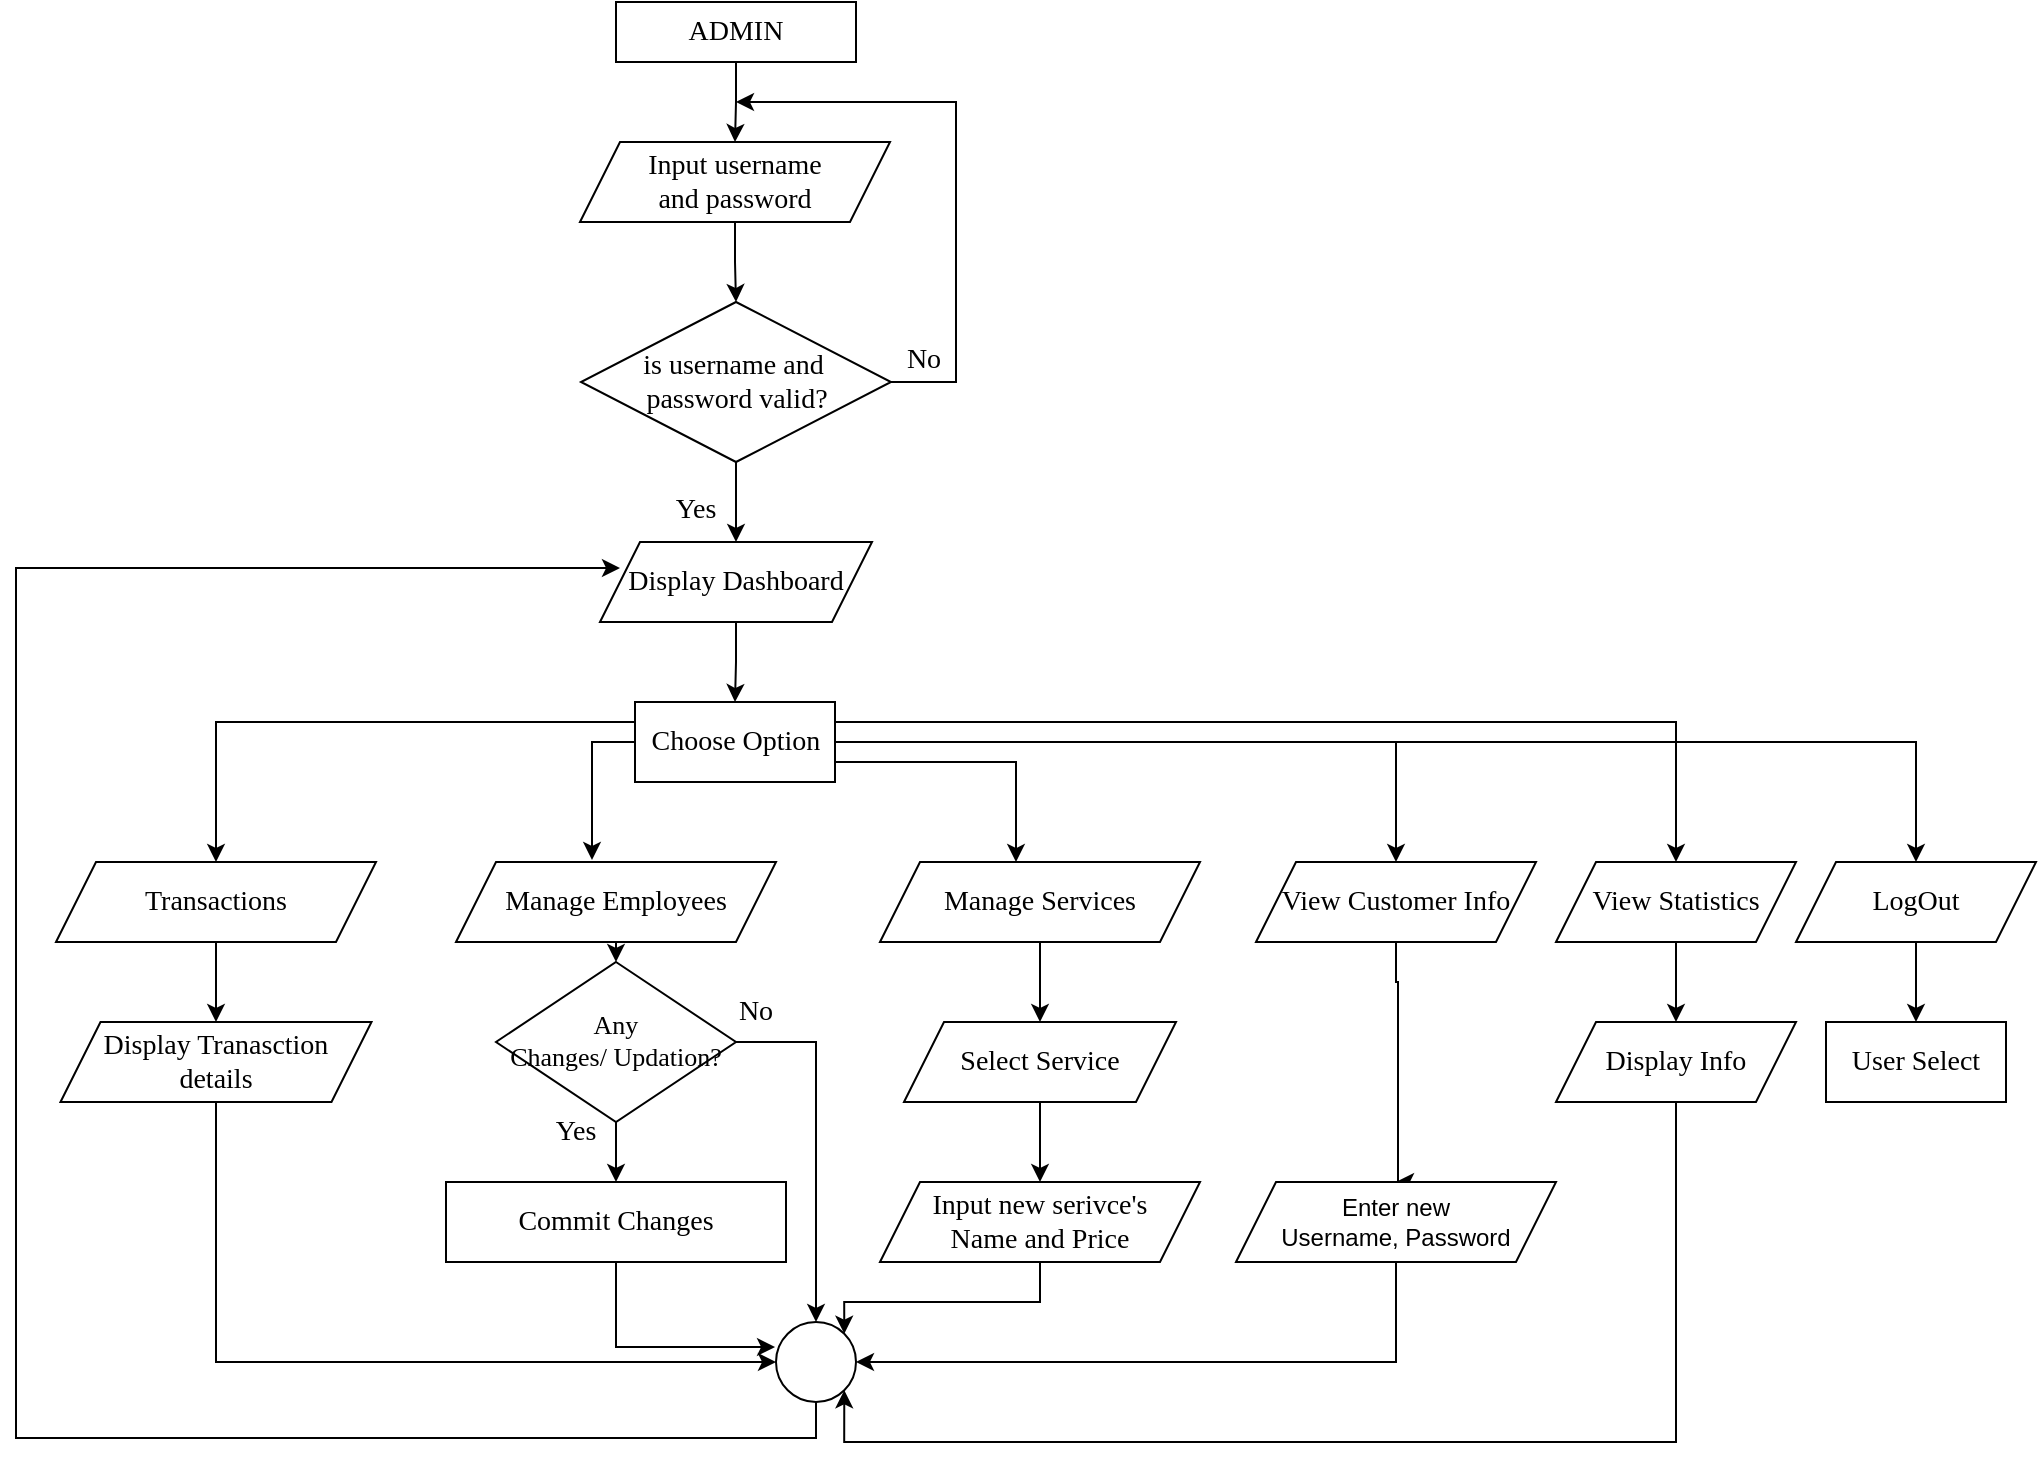 <mxfile version="24.4.13" type="device">
  <diagram name="Page-1" id="64H7ds-O1tiJM2KwQSn3">
    <mxGraphModel dx="1467" dy="953" grid="1" gridSize="10" guides="1" tooltips="1" connect="1" arrows="1" fold="1" page="1" pageScale="1" pageWidth="3300" pageHeight="4681" math="0" shadow="0">
      <root>
        <mxCell id="0" />
        <mxCell id="1" parent="0" />
        <mxCell id="QfiI2V1s3sk60cVQoeYj-17" style="edgeStyle=orthogonalEdgeStyle;rounded=0;orthogonalLoop=1;jettySize=auto;html=1;exitX=0.5;exitY=1;exitDx=0;exitDy=0;" parent="1" source="QfiI2V1s3sk60cVQoeYj-1" target="QfiI2V1s3sk60cVQoeYj-11" edge="1">
          <mxGeometry relative="1" as="geometry" />
        </mxCell>
        <mxCell id="QfiI2V1s3sk60cVQoeYj-1" value="ADMIN" style="rounded=0;whiteSpace=wrap;html=1;strokeWidth=1;fontSize=14;fontStyle=0;fontFamily=Times New Roman;horizontal=1;" parent="1" vertex="1">
          <mxGeometry x="360" y="90" width="120" height="30" as="geometry" />
        </mxCell>
        <mxCell id="QfiI2V1s3sk60cVQoeYj-10" style="edgeStyle=orthogonalEdgeStyle;rounded=0;orthogonalLoop=1;jettySize=auto;html=1;exitX=0.5;exitY=1;exitDx=0;exitDy=0;entryX=0.5;entryY=0;entryDx=0;entryDy=0;strokeWidth=1;fontSize=14;fontStyle=0;fontFamily=Times New Roman;horizontal=1;" parent="1" source="QfiI2V1s3sk60cVQoeYj-11" target="QfiI2V1s3sk60cVQoeYj-13" edge="1">
          <mxGeometry relative="1" as="geometry" />
        </mxCell>
        <mxCell id="QfiI2V1s3sk60cVQoeYj-11" value="Input username&lt;br&gt;and password" style="shape=parallelogram;perimeter=parallelogramPerimeter;whiteSpace=wrap;html=1;fixedSize=1;strokeWidth=1;fontSize=14;fontStyle=0;fontFamily=Times New Roman;horizontal=1;" parent="1" vertex="1">
          <mxGeometry x="342" y="160" width="155" height="40" as="geometry" />
        </mxCell>
        <mxCell id="YCltPewqTMJePzviMtdK-2" style="edgeStyle=orthogonalEdgeStyle;rounded=0;orthogonalLoop=1;jettySize=auto;html=1;exitX=0.5;exitY=1;exitDx=0;exitDy=0;" parent="1" source="QfiI2V1s3sk60cVQoeYj-13" target="YCltPewqTMJePzviMtdK-1" edge="1">
          <mxGeometry relative="1" as="geometry" />
        </mxCell>
        <mxCell id="YCltPewqTMJePzviMtdK-51" style="edgeStyle=orthogonalEdgeStyle;rounded=0;orthogonalLoop=1;jettySize=auto;html=1;exitX=1;exitY=0.5;exitDx=0;exitDy=0;" parent="1" source="QfiI2V1s3sk60cVQoeYj-13" edge="1">
          <mxGeometry relative="1" as="geometry">
            <mxPoint x="420" y="140" as="targetPoint" />
            <Array as="points">
              <mxPoint x="530" y="280" />
              <mxPoint x="530" y="140" />
            </Array>
          </mxGeometry>
        </mxCell>
        <mxCell id="QfiI2V1s3sk60cVQoeYj-13" value="is username and&amp;nbsp;&lt;br&gt;password valid?" style="rhombus;whiteSpace=wrap;html=1;strokeWidth=1;fontSize=14;fontStyle=0;fontFamily=Times New Roman;horizontal=1;" parent="1" vertex="1">
          <mxGeometry x="342.5" y="240" width="155" height="80" as="geometry" />
        </mxCell>
        <mxCell id="QfiI2V1s3sk60cVQoeYj-15" value="&lt;span style=&quot;font-size: 14px;&quot;&gt;Yes&lt;/span&gt;" style="text;html=1;align=center;verticalAlign=middle;whiteSpace=wrap;rounded=0;fontSize=14;strokeWidth=1;fontStyle=0;fontFamily=Times New Roman;horizontal=1;" parent="1" vertex="1">
          <mxGeometry x="370" y="329" width="60" height="30" as="geometry" />
        </mxCell>
        <mxCell id="QfiI2V1s3sk60cVQoeYj-16" value="&lt;span style=&quot;font-size: 14px;&quot;&gt;No&lt;/span&gt;" style="text;html=1;align=center;verticalAlign=middle;whiteSpace=wrap;rounded=0;strokeWidth=1;fontSize=14;fontStyle=0;fontFamily=Times New Roman;horizontal=1;" parent="1" vertex="1">
          <mxGeometry x="484" y="254" width="60" height="30" as="geometry" />
        </mxCell>
        <mxCell id="YCltPewqTMJePzviMtdK-4" style="edgeStyle=orthogonalEdgeStyle;rounded=0;orthogonalLoop=1;jettySize=auto;html=1;exitX=0.5;exitY=1;exitDx=0;exitDy=0;entryX=0.5;entryY=0;entryDx=0;entryDy=0;" parent="1" source="YCltPewqTMJePzviMtdK-1" target="YCltPewqTMJePzviMtdK-3" edge="1">
          <mxGeometry relative="1" as="geometry" />
        </mxCell>
        <mxCell id="YCltPewqTMJePzviMtdK-1" value="Display Dashboard" style="shape=parallelogram;perimeter=parallelogramPerimeter;whiteSpace=wrap;html=1;fixedSize=1;strokeWidth=1;fontSize=14;fontStyle=0;fontFamily=Times New Roman;horizontal=1;" parent="1" vertex="1">
          <mxGeometry x="352" y="360" width="136" height="40" as="geometry" />
        </mxCell>
        <mxCell id="YCltPewqTMJePzviMtdK-40" style="edgeStyle=orthogonalEdgeStyle;rounded=0;orthogonalLoop=1;jettySize=auto;html=1;exitX=0;exitY=0.25;exitDx=0;exitDy=0;entryX=0.5;entryY=0;entryDx=0;entryDy=0;" parent="1" source="YCltPewqTMJePzviMtdK-3" target="YCltPewqTMJePzviMtdK-6" edge="1">
          <mxGeometry relative="1" as="geometry" />
        </mxCell>
        <mxCell id="YCltPewqTMJePzviMtdK-45" style="edgeStyle=orthogonalEdgeStyle;rounded=0;orthogonalLoop=1;jettySize=auto;html=1;exitX=0;exitY=0.5;exitDx=0;exitDy=0;entryX=0.425;entryY=-0.025;entryDx=0;entryDy=0;entryPerimeter=0;" parent="1" source="YCltPewqTMJePzviMtdK-3" target="YCltPewqTMJePzviMtdK-7" edge="1">
          <mxGeometry relative="1" as="geometry" />
        </mxCell>
        <mxCell id="YCltPewqTMJePzviMtdK-47" style="edgeStyle=orthogonalEdgeStyle;rounded=0;orthogonalLoop=1;jettySize=auto;html=1;exitX=0.25;exitY=1;exitDx=0;exitDy=0;" parent="1" source="YCltPewqTMJePzviMtdK-3" target="YCltPewqTMJePzviMtdK-8" edge="1">
          <mxGeometry relative="1" as="geometry">
            <Array as="points">
              <mxPoint x="393" y="470" />
              <mxPoint x="560" y="470" />
            </Array>
          </mxGeometry>
        </mxCell>
        <mxCell id="YCltPewqTMJePzviMtdK-48" style="edgeStyle=orthogonalEdgeStyle;rounded=0;orthogonalLoop=1;jettySize=auto;html=1;exitX=0.75;exitY=1;exitDx=0;exitDy=0;" parent="1" source="YCltPewqTMJePzviMtdK-3" target="YCltPewqTMJePzviMtdK-9" edge="1">
          <mxGeometry relative="1" as="geometry">
            <Array as="points">
              <mxPoint x="443" y="460" />
              <mxPoint x="750" y="460" />
            </Array>
          </mxGeometry>
        </mxCell>
        <mxCell id="YCltPewqTMJePzviMtdK-52" style="edgeStyle=orthogonalEdgeStyle;rounded=0;orthogonalLoop=1;jettySize=auto;html=1;exitX=1;exitY=0.25;exitDx=0;exitDy=0;entryX=0.5;entryY=0;entryDx=0;entryDy=0;" parent="1" source="YCltPewqTMJePzviMtdK-3" target="YCltPewqTMJePzviMtdK-10" edge="1">
          <mxGeometry relative="1" as="geometry" />
        </mxCell>
        <mxCell id="RTHwksLquGKTG-IykXzZ-7" style="edgeStyle=orthogonalEdgeStyle;rounded=0;orthogonalLoop=1;jettySize=auto;html=1;exitX=1;exitY=0.5;exitDx=0;exitDy=0;entryX=0.5;entryY=0;entryDx=0;entryDy=0;" edge="1" parent="1" source="YCltPewqTMJePzviMtdK-3" target="RTHwksLquGKTG-IykXzZ-4">
          <mxGeometry relative="1" as="geometry" />
        </mxCell>
        <mxCell id="YCltPewqTMJePzviMtdK-3" value="Choose Option" style="rounded=0;whiteSpace=wrap;html=1;strokeWidth=1;fontSize=14;fontStyle=0;fontFamily=Times New Roman;horizontal=1;" parent="1" vertex="1">
          <mxGeometry x="369.5" y="440" width="100" height="40" as="geometry" />
        </mxCell>
        <mxCell id="YCltPewqTMJePzviMtdK-6" value="Transactions" style="shape=parallelogram;perimeter=parallelogramPerimeter;whiteSpace=wrap;html=1;fixedSize=1;strokeWidth=1;fontSize=14;fontStyle=0;fontFamily=Times New Roman;horizontal=1;" parent="1" vertex="1">
          <mxGeometry x="80" y="520" width="160" height="40" as="geometry" />
        </mxCell>
        <mxCell id="YCltPewqTMJePzviMtdK-14" style="edgeStyle=orthogonalEdgeStyle;rounded=0;orthogonalLoop=1;jettySize=auto;html=1;exitX=0.5;exitY=1;exitDx=0;exitDy=0;entryX=0.5;entryY=0;entryDx=0;entryDy=0;entryPerimeter=0;" parent="1" source="YCltPewqTMJePzviMtdK-7" target="YCltPewqTMJePzviMtdK-13" edge="1">
          <mxGeometry relative="1" as="geometry" />
        </mxCell>
        <mxCell id="YCltPewqTMJePzviMtdK-7" value="Manage Employees" style="shape=parallelogram;perimeter=parallelogramPerimeter;whiteSpace=wrap;html=1;fixedSize=1;strokeWidth=1;fontSize=14;fontStyle=0;fontFamily=Times New Roman;horizontal=1;" parent="1" vertex="1">
          <mxGeometry x="280" y="520" width="160" height="40" as="geometry" />
        </mxCell>
        <mxCell id="YCltPewqTMJePzviMtdK-19" style="edgeStyle=orthogonalEdgeStyle;rounded=0;orthogonalLoop=1;jettySize=auto;html=1;exitX=0.5;exitY=1;exitDx=0;exitDy=0;" parent="1" source="YCltPewqTMJePzviMtdK-8" target="YCltPewqTMJePzviMtdK-18" edge="1">
          <mxGeometry relative="1" as="geometry" />
        </mxCell>
        <mxCell id="YCltPewqTMJePzviMtdK-8" value="Manage Services" style="shape=parallelogram;perimeter=parallelogramPerimeter;whiteSpace=wrap;html=1;fixedSize=1;strokeWidth=1;fontSize=14;fontStyle=0;fontFamily=Times New Roman;horizontal=1;" parent="1" vertex="1">
          <mxGeometry x="492" y="520" width="160" height="40" as="geometry" />
        </mxCell>
        <mxCell id="YCltPewqTMJePzviMtdK-25" style="edgeStyle=orthogonalEdgeStyle;rounded=0;orthogonalLoop=1;jettySize=auto;html=1;exitX=0.5;exitY=1;exitDx=0;exitDy=0;entryX=0.5;entryY=0;entryDx=0;entryDy=0;" parent="1" source="YCltPewqTMJePzviMtdK-9" target="YCltPewqTMJePzviMtdK-37" edge="1">
          <mxGeometry relative="1" as="geometry">
            <mxPoint x="750" y="600" as="targetPoint" />
            <Array as="points">
              <mxPoint x="750" y="580" />
              <mxPoint x="751" y="680" />
            </Array>
          </mxGeometry>
        </mxCell>
        <mxCell id="YCltPewqTMJePzviMtdK-9" value="View Customer Info" style="shape=parallelogram;perimeter=parallelogramPerimeter;whiteSpace=wrap;html=1;fixedSize=1;strokeWidth=1;fontSize=14;fontStyle=0;fontFamily=Times New Roman;horizontal=1;" parent="1" vertex="1">
          <mxGeometry x="680" y="520" width="140" height="40" as="geometry" />
        </mxCell>
        <mxCell id="RTHwksLquGKTG-IykXzZ-2" value="" style="edgeStyle=orthogonalEdgeStyle;rounded=0;orthogonalLoop=1;jettySize=auto;html=1;" edge="1" parent="1" source="YCltPewqTMJePzviMtdK-10" target="RTHwksLquGKTG-IykXzZ-1">
          <mxGeometry relative="1" as="geometry" />
        </mxCell>
        <mxCell id="YCltPewqTMJePzviMtdK-10" value="View Statistics" style="shape=parallelogram;perimeter=parallelogramPerimeter;whiteSpace=wrap;html=1;fixedSize=1;strokeWidth=1;fontSize=14;fontStyle=0;fontFamily=Times New Roman;horizontal=1;" parent="1" vertex="1">
          <mxGeometry x="830" y="520" width="120" height="40" as="geometry" />
        </mxCell>
        <mxCell id="YCltPewqTMJePzviMtdK-12" style="edgeStyle=orthogonalEdgeStyle;rounded=0;orthogonalLoop=1;jettySize=auto;html=1;entryX=0.5;entryY=0;entryDx=0;entryDy=0;" parent="1" source="YCltPewqTMJePzviMtdK-6" target="YCltPewqTMJePzviMtdK-11" edge="1">
          <mxGeometry relative="1" as="geometry" />
        </mxCell>
        <mxCell id="YCltPewqTMJePzviMtdK-31" style="edgeStyle=orthogonalEdgeStyle;rounded=0;orthogonalLoop=1;jettySize=auto;html=1;exitX=0.5;exitY=1;exitDx=0;exitDy=0;entryX=0;entryY=0.5;entryDx=0;entryDy=0;" parent="1" source="YCltPewqTMJePzviMtdK-11" target="YCltPewqTMJePzviMtdK-30" edge="1">
          <mxGeometry relative="1" as="geometry" />
        </mxCell>
        <mxCell id="YCltPewqTMJePzviMtdK-11" value="Display Tranasction&lt;br style=&quot;font-size: 14px;&quot;&gt;details" style="shape=parallelogram;perimeter=parallelogramPerimeter;whiteSpace=wrap;html=1;fixedSize=1;strokeWidth=1;fontSize=14;fontStyle=0;fontFamily=Times New Roman;horizontal=1;" parent="1" vertex="1">
          <mxGeometry x="82.25" y="600" width="155.5" height="40" as="geometry" />
        </mxCell>
        <mxCell id="YCltPewqTMJePzviMtdK-22" style="edgeStyle=orthogonalEdgeStyle;rounded=0;orthogonalLoop=1;jettySize=auto;html=1;exitX=0.5;exitY=1;exitDx=0;exitDy=0;exitPerimeter=0;" parent="1" source="YCltPewqTMJePzviMtdK-13" target="YCltPewqTMJePzviMtdK-15" edge="1">
          <mxGeometry relative="1" as="geometry" />
        </mxCell>
        <mxCell id="YCltPewqTMJePzviMtdK-34" style="edgeStyle=orthogonalEdgeStyle;rounded=0;orthogonalLoop=1;jettySize=auto;html=1;exitX=1;exitY=0.5;exitDx=0;exitDy=0;exitPerimeter=0;entryX=0.5;entryY=0;entryDx=0;entryDy=0;" parent="1" source="YCltPewqTMJePzviMtdK-13" target="YCltPewqTMJePzviMtdK-30" edge="1">
          <mxGeometry relative="1" as="geometry">
            <mxPoint x="470" y="750" as="targetPoint" />
          </mxGeometry>
        </mxCell>
        <mxCell id="YCltPewqTMJePzviMtdK-13" value="&lt;div style=&quot;font-size: 13px;&quot;&gt;&lt;font style=&quot;font-size: 13px;&quot;&gt;Any&lt;/font&gt;&lt;/div&gt;&lt;font style=&quot;font-size: 13px;&quot;&gt;Changes/ Updation?&lt;/font&gt;" style="strokeWidth=1;html=1;shape=mxgraph.flowchart.decision;whiteSpace=wrap;fontSize=14;fontStyle=0;fontFamily=Times New Roman;horizontal=1;align=center;" parent="1" vertex="1">
          <mxGeometry x="300" y="570" width="120" height="80" as="geometry" />
        </mxCell>
        <mxCell id="YCltPewqTMJePzviMtdK-32" style="edgeStyle=orthogonalEdgeStyle;rounded=0;orthogonalLoop=1;jettySize=auto;html=1;exitX=0.5;exitY=1;exitDx=0;exitDy=0;entryX=-0.012;entryY=0.313;entryDx=0;entryDy=0;entryPerimeter=0;" parent="1" source="YCltPewqTMJePzviMtdK-15" target="YCltPewqTMJePzviMtdK-30" edge="1">
          <mxGeometry relative="1" as="geometry" />
        </mxCell>
        <mxCell id="YCltPewqTMJePzviMtdK-15" value="Commit Changes" style="whiteSpace=wrap;html=1;strokeWidth=1;fontSize=14;fontStyle=0;fontFamily=Times New Roman;horizontal=1;" parent="1" vertex="1">
          <mxGeometry x="275" y="680" width="170" height="40" as="geometry" />
        </mxCell>
        <mxCell id="YCltPewqTMJePzviMtdK-21" value="" style="edgeStyle=orthogonalEdgeStyle;rounded=0;orthogonalLoop=1;jettySize=auto;html=1;" parent="1" source="YCltPewqTMJePzviMtdK-18" target="YCltPewqTMJePzviMtdK-20" edge="1">
          <mxGeometry relative="1" as="geometry" />
        </mxCell>
        <mxCell id="YCltPewqTMJePzviMtdK-18" value="Select Service" style="shape=parallelogram;perimeter=parallelogramPerimeter;whiteSpace=wrap;html=1;fixedSize=1;strokeWidth=1;fontSize=14;fontStyle=0;fontFamily=Times New Roman;horizontal=1;" parent="1" vertex="1">
          <mxGeometry x="504" y="600" width="136" height="40" as="geometry" />
        </mxCell>
        <mxCell id="YCltPewqTMJePzviMtdK-35" style="edgeStyle=orthogonalEdgeStyle;rounded=0;orthogonalLoop=1;jettySize=auto;html=1;exitX=0.5;exitY=1;exitDx=0;exitDy=0;entryX=1;entryY=0;entryDx=0;entryDy=0;" parent="1" source="YCltPewqTMJePzviMtdK-20" target="YCltPewqTMJePzviMtdK-30" edge="1">
          <mxGeometry relative="1" as="geometry" />
        </mxCell>
        <mxCell id="YCltPewqTMJePzviMtdK-20" value="Input new serivce&#39;s&lt;br&gt;Name and Price" style="shape=parallelogram;perimeter=parallelogramPerimeter;whiteSpace=wrap;html=1;fixedSize=1;strokeWidth=1;fontSize=14;fontStyle=0;fontFamily=Times New Roman;horizontal=1;" parent="1" vertex="1">
          <mxGeometry x="492" y="680" width="160" height="40" as="geometry" />
        </mxCell>
        <mxCell id="YCltPewqTMJePzviMtdK-28" value="&lt;span style=&quot;font-size: 14px;&quot;&gt;Yes&lt;/span&gt;" style="text;html=1;align=center;verticalAlign=middle;whiteSpace=wrap;rounded=0;fontSize=14;strokeWidth=1;fontStyle=0;fontFamily=Times New Roman;horizontal=1;" parent="1" vertex="1">
          <mxGeometry x="310" y="640" width="60" height="30" as="geometry" />
        </mxCell>
        <mxCell id="YCltPewqTMJePzviMtdK-29" value="&lt;span style=&quot;font-size: 14px;&quot;&gt;No&lt;/span&gt;" style="text;html=1;align=center;verticalAlign=middle;whiteSpace=wrap;rounded=0;strokeWidth=1;fontSize=14;fontStyle=0;fontFamily=Times New Roman;horizontal=1;" parent="1" vertex="1">
          <mxGeometry x="400" y="580" width="60" height="30" as="geometry" />
        </mxCell>
        <mxCell id="YCltPewqTMJePzviMtdK-50" style="edgeStyle=orthogonalEdgeStyle;rounded=0;orthogonalLoop=1;jettySize=auto;html=1;exitX=0.5;exitY=1;exitDx=0;exitDy=0;entryX=0;entryY=0.5;entryDx=0;entryDy=0;" parent="1" edge="1">
          <mxGeometry relative="1" as="geometry">
            <mxPoint x="460" y="788" as="sourcePoint" />
            <mxPoint x="362" y="373" as="targetPoint" />
            <Array as="points">
              <mxPoint x="460" y="808" />
              <mxPoint x="60" y="808" />
              <mxPoint x="60" y="373" />
            </Array>
          </mxGeometry>
        </mxCell>
        <mxCell id="YCltPewqTMJePzviMtdK-30" value="" style="ellipse;whiteSpace=wrap;html=1;aspect=fixed;" parent="1" vertex="1">
          <mxGeometry x="440" y="750" width="40" height="40" as="geometry" />
        </mxCell>
        <mxCell id="YCltPewqTMJePzviMtdK-39" style="edgeStyle=orthogonalEdgeStyle;rounded=0;orthogonalLoop=1;jettySize=auto;html=1;exitX=0.5;exitY=1;exitDx=0;exitDy=0;entryX=1;entryY=0.5;entryDx=0;entryDy=0;" parent="1" source="YCltPewqTMJePzviMtdK-37" target="YCltPewqTMJePzviMtdK-30" edge="1">
          <mxGeometry relative="1" as="geometry" />
        </mxCell>
        <mxCell id="YCltPewqTMJePzviMtdK-37" value="Enter new &lt;br&gt;Username, Password" style="shape=parallelogram;perimeter=parallelogramPerimeter;whiteSpace=wrap;html=1;fixedSize=1;" parent="1" vertex="1">
          <mxGeometry x="670" y="680" width="160" height="40" as="geometry" />
        </mxCell>
        <mxCell id="RTHwksLquGKTG-IykXzZ-3" style="edgeStyle=orthogonalEdgeStyle;rounded=0;orthogonalLoop=1;jettySize=auto;html=1;entryX=1;entryY=1;entryDx=0;entryDy=0;" edge="1" parent="1" source="RTHwksLquGKTG-IykXzZ-1" target="YCltPewqTMJePzviMtdK-30">
          <mxGeometry relative="1" as="geometry">
            <Array as="points">
              <mxPoint x="890" y="810" />
              <mxPoint x="474" y="810" />
            </Array>
          </mxGeometry>
        </mxCell>
        <mxCell id="RTHwksLquGKTG-IykXzZ-1" value="Display Info" style="shape=parallelogram;perimeter=parallelogramPerimeter;whiteSpace=wrap;html=1;fixedSize=1;strokeWidth=1;fontSize=14;fontStyle=0;fontFamily=Times New Roman;horizontal=1;" vertex="1" parent="1">
          <mxGeometry x="830" y="600" width="120" height="40" as="geometry" />
        </mxCell>
        <mxCell id="RTHwksLquGKTG-IykXzZ-6" style="edgeStyle=orthogonalEdgeStyle;rounded=0;orthogonalLoop=1;jettySize=auto;html=1;exitX=0.5;exitY=1;exitDx=0;exitDy=0;entryX=0.5;entryY=0;entryDx=0;entryDy=0;" edge="1" parent="1" source="RTHwksLquGKTG-IykXzZ-4" target="RTHwksLquGKTG-IykXzZ-5">
          <mxGeometry relative="1" as="geometry" />
        </mxCell>
        <mxCell id="RTHwksLquGKTG-IykXzZ-4" value="LogOut" style="shape=parallelogram;perimeter=parallelogramPerimeter;whiteSpace=wrap;html=1;fixedSize=1;strokeWidth=1;fontSize=14;fontStyle=0;fontFamily=Times New Roman;horizontal=1;" vertex="1" parent="1">
          <mxGeometry x="950" y="520" width="120" height="40" as="geometry" />
        </mxCell>
        <mxCell id="RTHwksLquGKTG-IykXzZ-5" value="User Select" style="whiteSpace=wrap;html=1;strokeWidth=1;fontSize=14;fontStyle=0;fontFamily=Times New Roman;horizontal=1;" vertex="1" parent="1">
          <mxGeometry x="965" y="600" width="90" height="40" as="geometry" />
        </mxCell>
      </root>
    </mxGraphModel>
  </diagram>
</mxfile>
